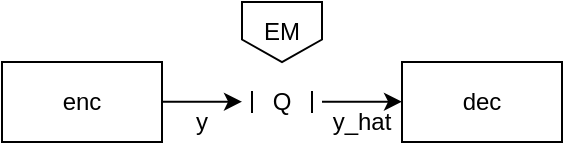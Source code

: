 <mxfile version="21.7.4" type="github">
  <diagram name="第 1 页" id="6jqmOtGN--iIHoedSCer">
    <mxGraphModel dx="744" dy="414" grid="1" gridSize="10" guides="1" tooltips="1" connect="1" arrows="1" fold="1" page="1" pageScale="1" pageWidth="827" pageHeight="1169" math="0" shadow="0">
      <root>
        <mxCell id="0" />
        <mxCell id="1" parent="0" />
        <mxCell id="afgRe8NtAJf0MZFM70eA-1" value="enc" style="rounded=0;whiteSpace=wrap;html=1;" vertex="1" parent="1">
          <mxGeometry x="40" y="280" width="80" height="40" as="geometry" />
        </mxCell>
        <mxCell id="afgRe8NtAJf0MZFM70eA-2" value="dec" style="rounded=0;whiteSpace=wrap;html=1;" vertex="1" parent="1">
          <mxGeometry x="240" y="280" width="80" height="40" as="geometry" />
        </mxCell>
        <mxCell id="afgRe8NtAJf0MZFM70eA-3" value="" style="endArrow=classic;html=1;rounded=0;" edge="1" parent="1">
          <mxGeometry width="50" height="50" relative="1" as="geometry">
            <mxPoint x="120" y="299.82" as="sourcePoint" />
            <mxPoint x="160" y="299.82" as="targetPoint" />
          </mxGeometry>
        </mxCell>
        <mxCell id="afgRe8NtAJf0MZFM70eA-4" value="" style="endArrow=classic;html=1;rounded=0;" edge="1" parent="1">
          <mxGeometry width="50" height="50" relative="1" as="geometry">
            <mxPoint x="200" y="299.82" as="sourcePoint" />
            <mxPoint x="240" y="299.82" as="targetPoint" />
          </mxGeometry>
        </mxCell>
        <mxCell id="afgRe8NtAJf0MZFM70eA-5" value="y" style="text;html=1;strokeColor=none;fillColor=none;align=center;verticalAlign=middle;whiteSpace=wrap;rounded=0;" vertex="1" parent="1">
          <mxGeometry x="130" y="300" width="20" height="20" as="geometry" />
        </mxCell>
        <mxCell id="afgRe8NtAJf0MZFM70eA-6" value="y_hat" style="text;html=1;strokeColor=none;fillColor=none;align=center;verticalAlign=middle;whiteSpace=wrap;rounded=0;" vertex="1" parent="1">
          <mxGeometry x="210" y="300" width="20" height="20" as="geometry" />
        </mxCell>
        <mxCell id="afgRe8NtAJf0MZFM70eA-10" value="EM" style="shape=offPageConnector;whiteSpace=wrap;html=1;" vertex="1" parent="1">
          <mxGeometry x="160" y="250" width="40" height="30" as="geometry" />
        </mxCell>
        <mxCell id="afgRe8NtAJf0MZFM70eA-12" value="Q" style="shape=partialRectangle;whiteSpace=wrap;html=1;top=0;bottom=0;fillColor=none;" vertex="1" parent="1">
          <mxGeometry x="165" y="295" width="30" height="10" as="geometry" />
        </mxCell>
      </root>
    </mxGraphModel>
  </diagram>
</mxfile>
